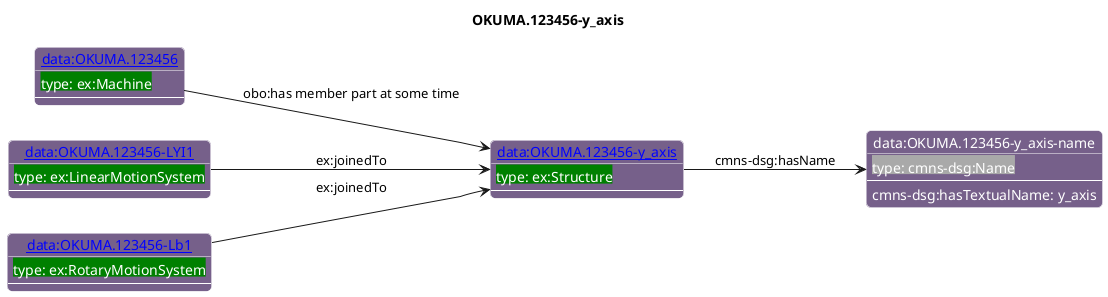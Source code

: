 @startuml
skinparam linetype polyline
left to right direction
title OKUMA.123456-y_axis

skinparam roundCorner 10

skinparam object {
  BackgroundColor 76608A
  fontColor White
  BorderColor White 
  FontName Helvetica   
}

skinparam class{
   BackgroundColor White
   fontColor black
   FontStyle bold
   FontName Helvetica
}

object "[[./OKUMA.123456-y_axis.html data:OKUMA.123456-y_axis]]" as o1 #76608A {
 <back:#Green>type: ex:Structure</back> 
---
 }
object "data:OKUMA.123456-y_axis-name" as o2 #76608A {
 <back:#DarkGrey>type: cmns-dsg:Name</back> 
---
 }
object "[[./OKUMA.123456.html data:OKUMA.123456]]" as o3 #76608A {
 <back:#Green>type: ex:Machine</back> 
---
 }
object "[[./OKUMA.123456-LYI1.html data:OKUMA.123456-LYI1]]" as o4 #76608A {
 <back:#Green>type: ex:LinearMotionSystem</back> 
---
 }
object "[[./OKUMA.123456-Lb1.html data:OKUMA.123456-Lb1]]" as o5 #76608A {
 <back:#Green>type: ex:RotaryMotionSystem</back> 
---
 }
o1 --> o2 : cmns-dsg:hasName
o2 : cmns-dsg:hasTextualName: y_axis
o3 --> o1 : obo:has member part at some time
o4 --> o1 : ex:joinedTo
o5 --> o1 : ex:joinedTo
@enduml

